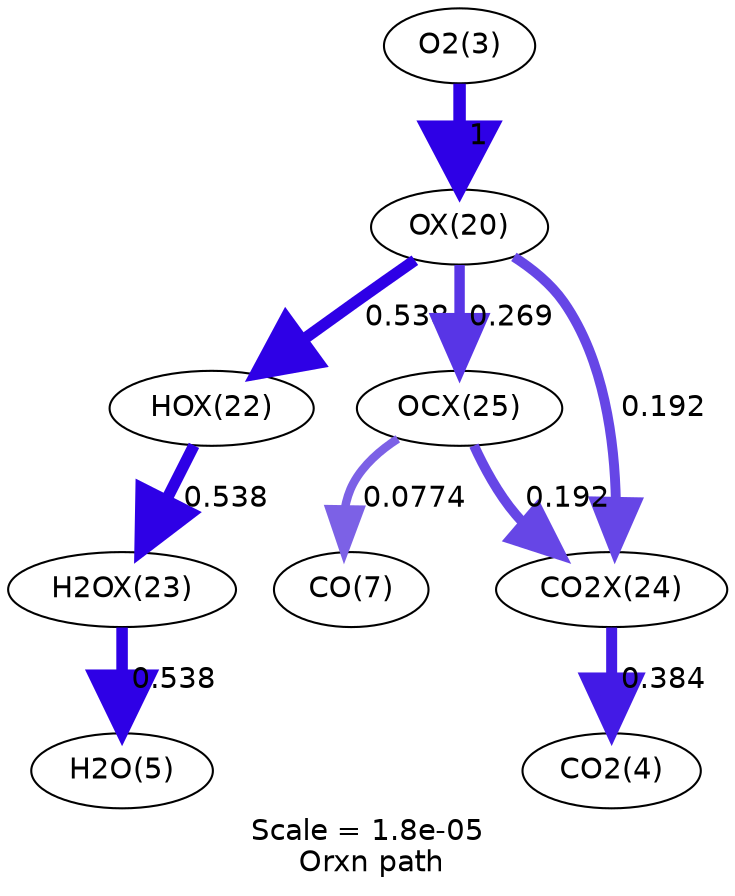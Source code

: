 digraph reaction_paths {
center=1;
s4 -> s29[fontname="Helvetica", penwidth=6, arrowsize=3, color="0.7, 1.5, 0.9"
, label=" 1"];
s29 -> s31[fontname="Helvetica", penwidth=5.53, arrowsize=2.77, color="0.7, 1.04, 0.9"
, label=" 0.538"];
s29 -> s34[fontname="Helvetica", penwidth=5.01, arrowsize=2.51, color="0.7, 0.769, 0.9"
, label=" 0.269"];
s29 -> s33[fontname="Helvetica", penwidth=4.75, arrowsize=2.38, color="0.7, 0.692, 0.9"
, label=" 0.192"];
s31 -> s32[fontname="Helvetica", penwidth=5.53, arrowsize=2.77, color="0.7, 1.04, 0.9"
, label=" 0.538"];
s32 -> s6[fontname="Helvetica", penwidth=5.53, arrowsize=2.77, color="0.7, 1.04, 0.9"
, label=" 0.538"];
s34 -> s8[fontname="Helvetica", penwidth=4.07, arrowsize=2.03, color="0.7, 0.577, 0.9"
, label=" 0.0774"];
s34 -> s33[fontname="Helvetica", penwidth=4.75, arrowsize=2.38, color="0.7, 0.692, 0.9"
, label=" 0.192"];
s33 -> s5[fontname="Helvetica", penwidth=5.28, arrowsize=2.64, color="0.7, 0.884, 0.9"
, label=" 0.384"];
s4 [ fontname="Helvetica", label="O2(3)"];
s5 [ fontname="Helvetica", label="CO2(4)"];
s6 [ fontname="Helvetica", label="H2O(5)"];
s8 [ fontname="Helvetica", label="CO(7)"];
s29 [ fontname="Helvetica", label="OX(20)"];
s31 [ fontname="Helvetica", label="HOX(22)"];
s32 [ fontname="Helvetica", label="H2OX(23)"];
s33 [ fontname="Helvetica", label="CO2X(24)"];
s34 [ fontname="Helvetica", label="OCX(25)"];
 label = "Scale = 1.8e-05\l Orxn path";
 fontname = "Helvetica";
}
